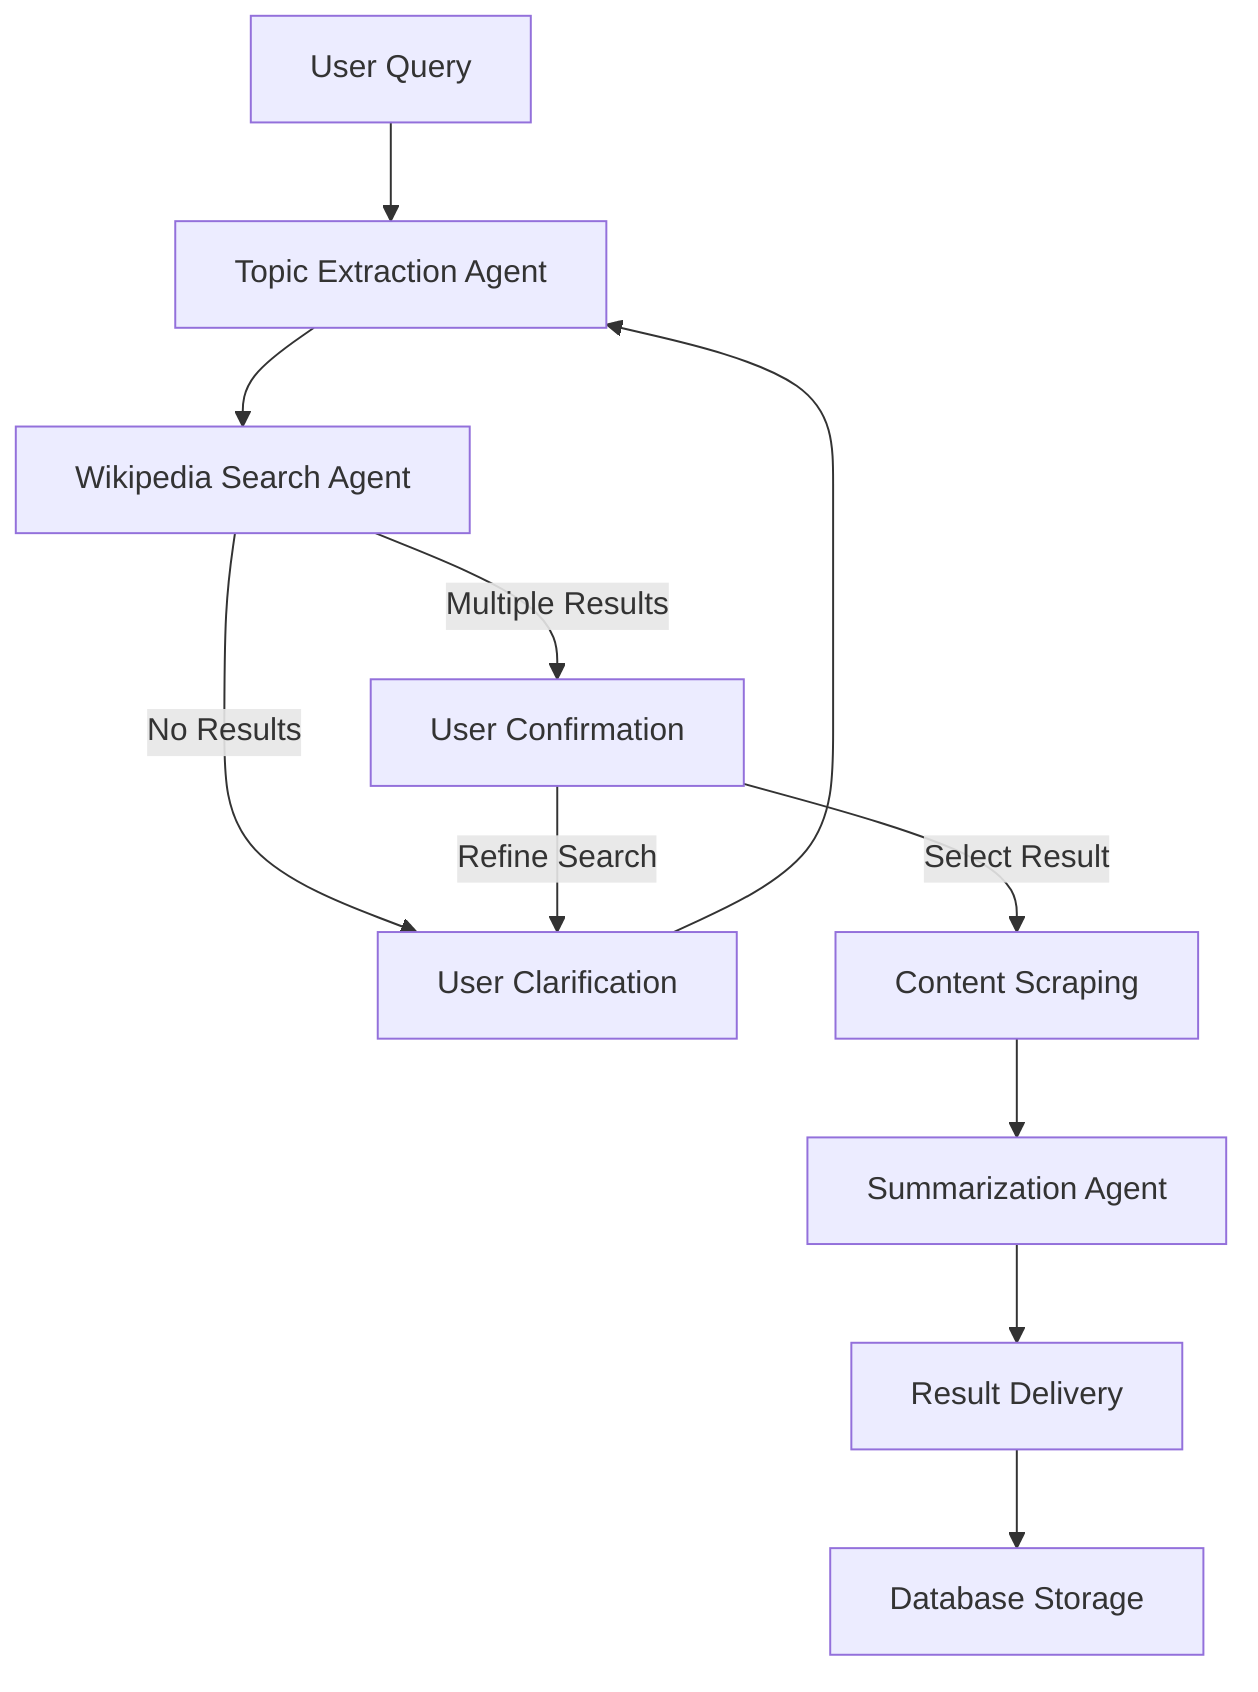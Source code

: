 flowchart TD
    A["User Query"] --> B["Topic Extraction Agent"]
    B --> C["Wikipedia Search Agent"]
    C -- "No Results" --> D["User Clarification"]
    D --> B
    C -- "Multiple Results" --> E["User Confirmation"]
    E -- "Refine Search" --> D
    E -- "Select Result" --> F["Content Scraping"]
    F --> G["Summarization Agent"]
    G --> H["Result Delivery"]
    H --> I["Database Storage"]